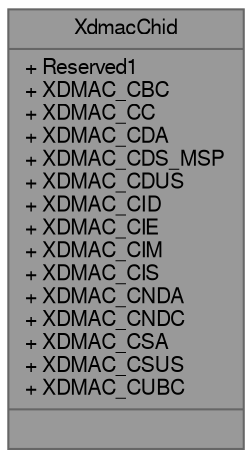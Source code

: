digraph "XdmacChid"
{
 // LATEX_PDF_SIZE
  bgcolor="transparent";
  edge [fontname=FreeSans,fontsize=10,labelfontname=FreeSans,labelfontsize=10];
  node [fontname=FreeSans,fontsize=10,shape=box,height=0.2,width=0.4];
  Node1 [shape=record,label="{XdmacChid\n|+ Reserved1\l+ XDMAC_CBC\l+ XDMAC_CC\l+ XDMAC_CDA\l+ XDMAC_CDS_MSP\l+ XDMAC_CDUS\l+ XDMAC_CID\l+ XDMAC_CIE\l+ XDMAC_CIM\l+ XDMAC_CIS\l+ XDMAC_CNDA\l+ XDMAC_CNDC\l+ XDMAC_CSA\l+ XDMAC_CSUS\l+ XDMAC_CUBC\l|}",height=0.2,width=0.4,color="gray40", fillcolor="grey60", style="filled", fontcolor="black",tooltip="XdmacChid hardware registers."];
}
